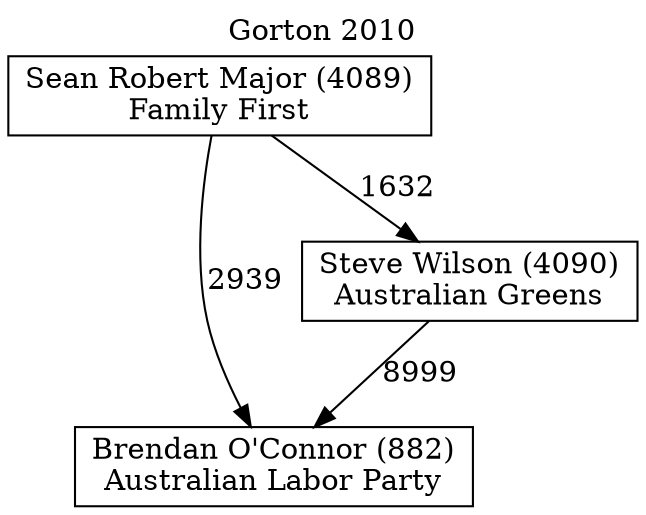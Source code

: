 // House preference flow
digraph "Brendan O'Connor (882)_Gorton_2010" {
	graph [label="Gorton 2010" labelloc=t mclimit=10]
	node [shape=box]
	"Brendan O'Connor (882)" [label="Brendan O'Connor (882)
Australian Labor Party"]
	"Steve Wilson (4090)" [label="Steve Wilson (4090)
Australian Greens"]
	"Sean Robert Major (4089)" [label="Sean Robert Major (4089)
Family First"]
	"Steve Wilson (4090)" -> "Brendan O'Connor (882)" [label=8999]
	"Sean Robert Major (4089)" -> "Steve Wilson (4090)" [label=1632]
	"Sean Robert Major (4089)" -> "Brendan O'Connor (882)" [label=2939]
}
